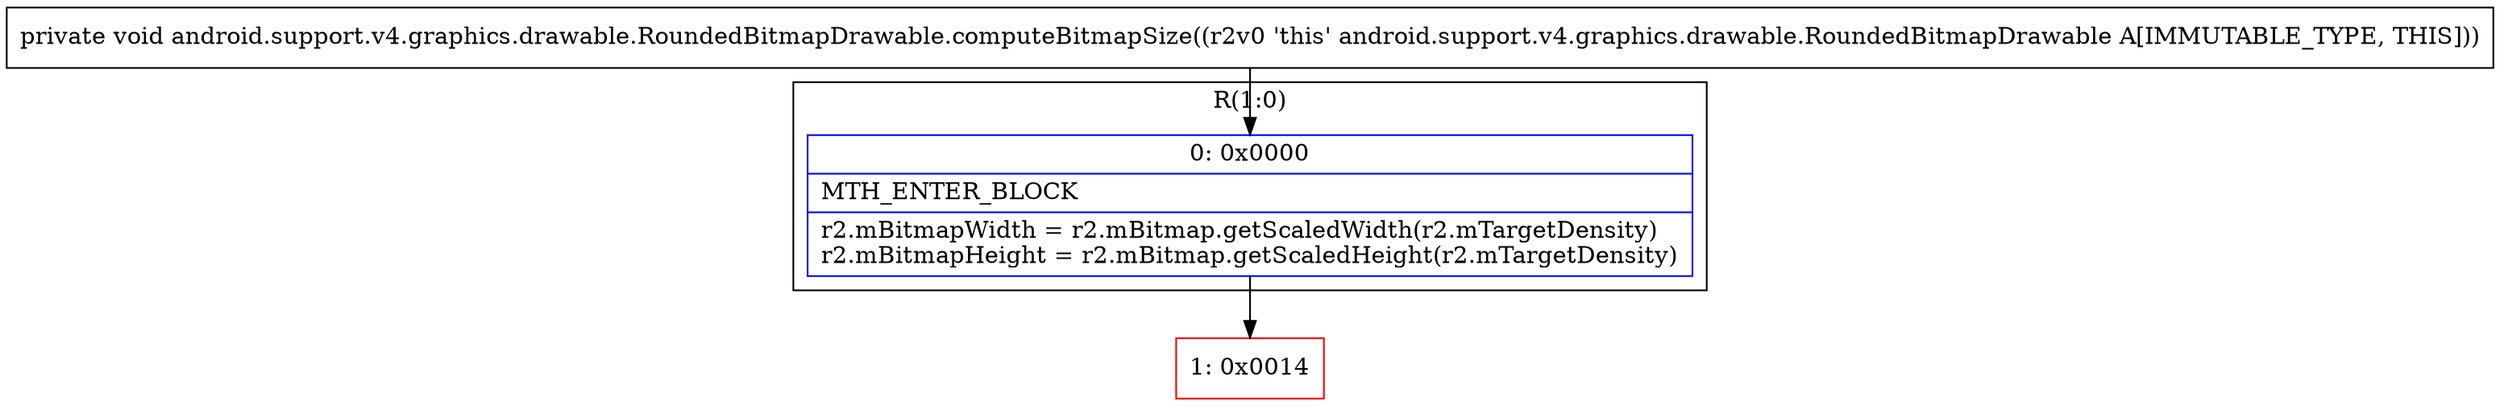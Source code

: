 digraph "CFG forandroid.support.v4.graphics.drawable.RoundedBitmapDrawable.computeBitmapSize()V" {
subgraph cluster_Region_2014988873 {
label = "R(1:0)";
node [shape=record,color=blue];
Node_0 [shape=record,label="{0\:\ 0x0000|MTH_ENTER_BLOCK\l|r2.mBitmapWidth = r2.mBitmap.getScaledWidth(r2.mTargetDensity)\lr2.mBitmapHeight = r2.mBitmap.getScaledHeight(r2.mTargetDensity)\l}"];
}
Node_1 [shape=record,color=red,label="{1\:\ 0x0014}"];
MethodNode[shape=record,label="{private void android.support.v4.graphics.drawable.RoundedBitmapDrawable.computeBitmapSize((r2v0 'this' android.support.v4.graphics.drawable.RoundedBitmapDrawable A[IMMUTABLE_TYPE, THIS])) }"];
MethodNode -> Node_0;
Node_0 -> Node_1;
}

